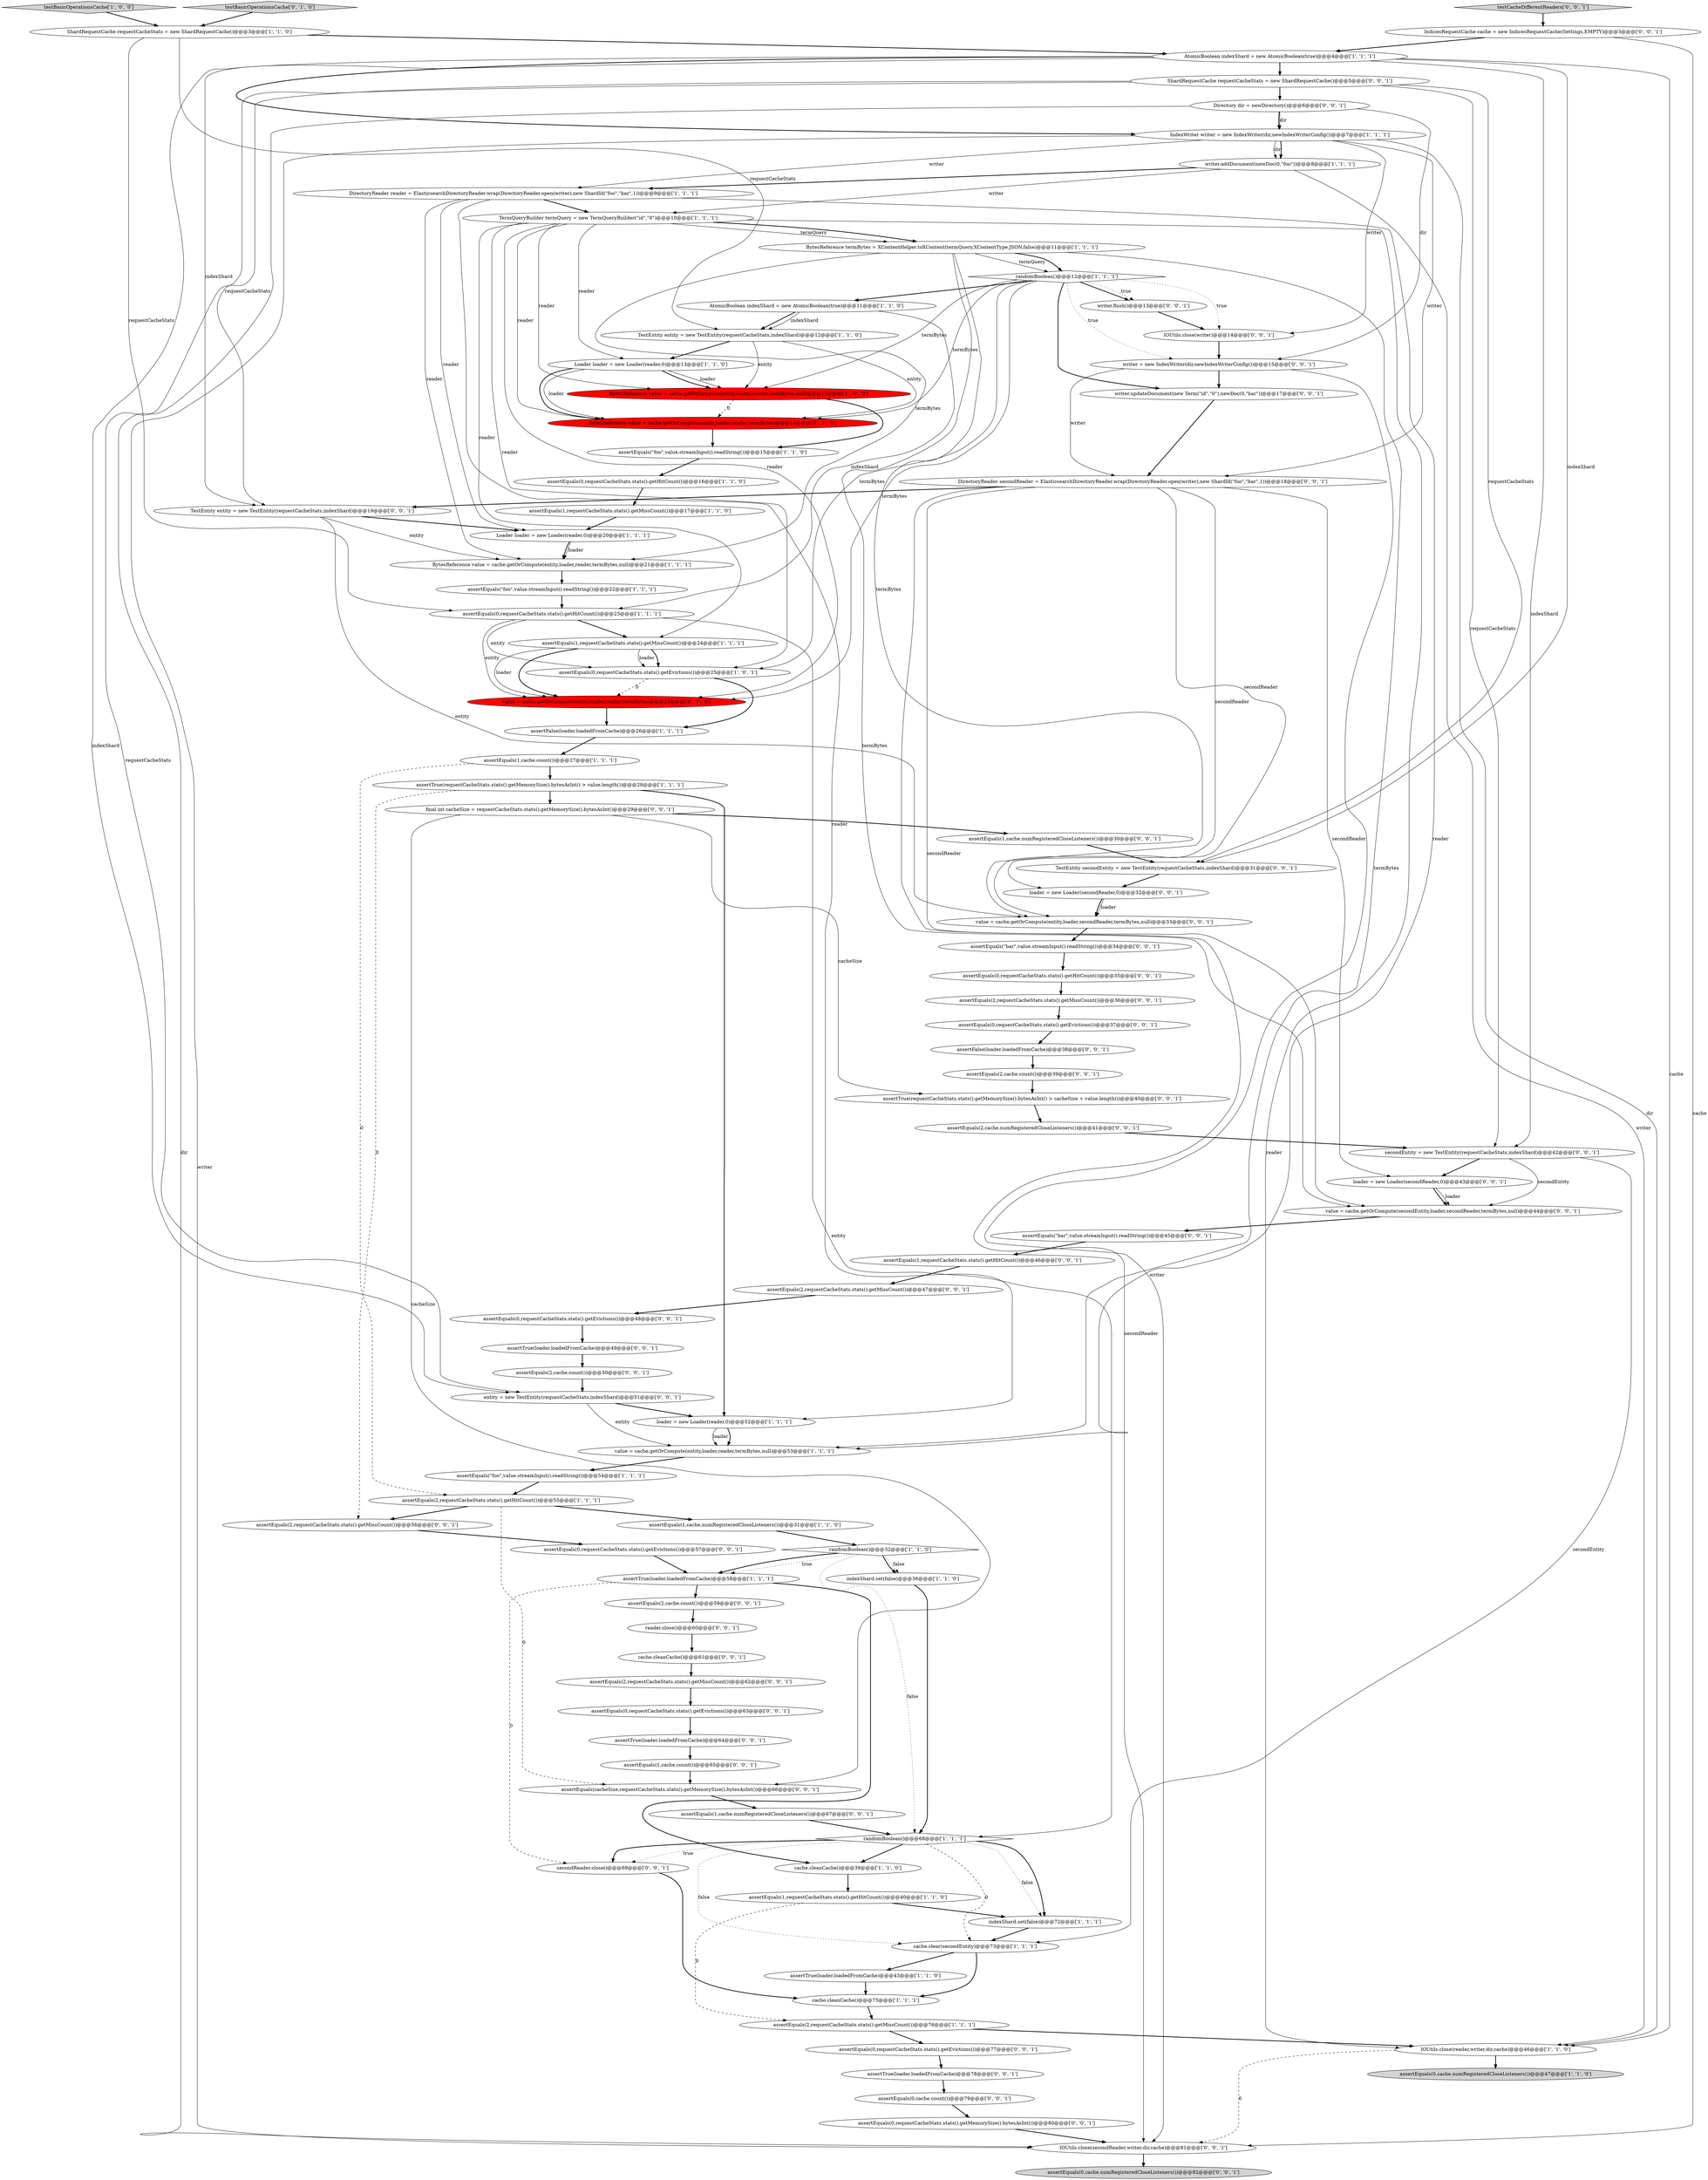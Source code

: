 digraph {
60 [style = filled, label = "reader.close()@@@60@@@['0', '0', '1']", fillcolor = white, shape = ellipse image = "AAA0AAABBB3BBB"];
53 [style = filled, label = "assertEquals(0,requestCacheStats.stats().getEvictions())@@@57@@@['0', '0', '1']", fillcolor = white, shape = ellipse image = "AAA0AAABBB3BBB"];
38 [style = filled, label = "AtomicBoolean indexShard = new AtomicBoolean(true)@@@11@@@['1', '1', '0']", fillcolor = white, shape = ellipse image = "AAA0AAABBB1BBB"];
70 [style = filled, label = "writer = new IndexWriter(dir,newIndexWriterConfig())@@@15@@@['0', '0', '1']", fillcolor = white, shape = ellipse image = "AAA0AAABBB3BBB"];
55 [style = filled, label = "assertEquals(2,requestCacheStats.stats().getMissCount())@@@62@@@['0', '0', '1']", fillcolor = white, shape = ellipse image = "AAA0AAABBB3BBB"];
88 [style = filled, label = "entity = new TestEntity(requestCacheStats,indexShard)@@@51@@@['0', '0', '1']", fillcolor = white, shape = ellipse image = "AAA0AAABBB3BBB"];
9 [style = filled, label = "assertEquals(1,requestCacheStats.stats().getMissCount())@@@24@@@['1', '1', '1']", fillcolor = white, shape = ellipse image = "AAA0AAABBB1BBB"];
20 [style = filled, label = "writer.addDocument(newDoc(0,\"foo\"))@@@8@@@['1', '1', '1']", fillcolor = white, shape = ellipse image = "AAA0AAABBB1BBB"];
46 [style = filled, label = "TestEntity entity = new TestEntity(requestCacheStats,indexShard)@@@19@@@['0', '0', '1']", fillcolor = white, shape = ellipse image = "AAA0AAABBB3BBB"];
7 [style = filled, label = "loader = new Loader(reader,0)@@@52@@@['1', '1', '1']", fillcolor = white, shape = ellipse image = "AAA0AAABBB1BBB"];
29 [style = filled, label = "value = cache.getOrCompute(entity,loader,reader,termBytes,null)@@@53@@@['1', '1', '1']", fillcolor = white, shape = ellipse image = "AAA0AAABBB1BBB"];
54 [style = filled, label = "assertEquals(0,requestCacheStats.stats().getMemorySize().bytesAsInt())@@@80@@@['0', '0', '1']", fillcolor = white, shape = ellipse image = "AAA0AAABBB3BBB"];
90 [style = filled, label = "assertEquals(1,cache.count())@@@65@@@['0', '0', '1']", fillcolor = white, shape = ellipse image = "AAA0AAABBB3BBB"];
31 [style = filled, label = "assertTrue(loader.loadedFromCache)@@@43@@@['1', '1', '0']", fillcolor = white, shape = ellipse image = "AAA0AAABBB1BBB"];
36 [style = filled, label = "assertEquals(\"foo\",value.streamInput().readString())@@@54@@@['1', '1', '1']", fillcolor = white, shape = ellipse image = "AAA0AAABBB1BBB"];
64 [style = filled, label = "assertTrue(loader.loadedFromCache)@@@49@@@['0', '0', '1']", fillcolor = white, shape = ellipse image = "AAA0AAABBB3BBB"];
73 [style = filled, label = "assertTrue(loader.loadedFromCache)@@@64@@@['0', '0', '1']", fillcolor = white, shape = ellipse image = "AAA0AAABBB3BBB"];
96 [style = filled, label = "Directory dir = newDirectory()@@@6@@@['0', '0', '1']", fillcolor = white, shape = ellipse image = "AAA0AAABBB3BBB"];
92 [style = filled, label = "assertEquals(0,requestCacheStats.stats().getEvictions())@@@37@@@['0', '0', '1']", fillcolor = white, shape = ellipse image = "AAA0AAABBB3BBB"];
89 [style = filled, label = "assertFalse(loader.loadedFromCache)@@@38@@@['0', '0', '1']", fillcolor = white, shape = ellipse image = "AAA0AAABBB3BBB"];
82 [style = filled, label = "assertTrue(requestCacheStats.stats().getMemorySize().bytesAsInt() > cacheSize + value.length())@@@40@@@['0', '0', '1']", fillcolor = white, shape = ellipse image = "AAA0AAABBB3BBB"];
40 [style = filled, label = "randomBoolean()@@@32@@@['1', '1', '0']", fillcolor = white, shape = diamond image = "AAA0AAABBB1BBB"];
84 [style = filled, label = "assertEquals(0,requestCacheStats.stats().getEvictions())@@@48@@@['0', '0', '1']", fillcolor = white, shape = ellipse image = "AAA0AAABBB3BBB"];
19 [style = filled, label = "ShardRequestCache requestCacheStats = new ShardRequestCache()@@@3@@@['1', '1', '0']", fillcolor = white, shape = ellipse image = "AAA0AAABBB1BBB"];
80 [style = filled, label = "DirectoryReader secondReader = ElasticsearchDirectoryReader.wrap(DirectoryReader.open(writer),new ShardId(\"foo\",\"bar\",1))@@@18@@@['0', '0', '1']", fillcolor = white, shape = ellipse image = "AAA0AAABBB3BBB"];
81 [style = filled, label = "assertEquals(2,requestCacheStats.stats().getMissCount())@@@36@@@['0', '0', '1']", fillcolor = white, shape = ellipse image = "AAA0AAABBB3BBB"];
94 [style = filled, label = "writer.updateDocument(new Term(\"id\",\"0\"),newDoc(0,\"bar\"))@@@17@@@['0', '0', '1']", fillcolor = white, shape = ellipse image = "AAA0AAABBB3BBB"];
95 [style = filled, label = "testCacheDifferentReaders['0', '0', '1']", fillcolor = lightgray, shape = diamond image = "AAA0AAABBB3BBB"];
2 [style = filled, label = "assertEquals(0,requestCacheStats.stats().getEvictions())@@@25@@@['1', '0', '1']", fillcolor = white, shape = ellipse image = "AAA0AAABBB1BBB"];
49 [style = filled, label = "value = cache.getOrCompute(secondEntity,loader,secondReader,termBytes,null)@@@44@@@['0', '0', '1']", fillcolor = white, shape = ellipse image = "AAA0AAABBB3BBB"];
75 [style = filled, label = "assertEquals(0,cache.count())@@@79@@@['0', '0', '1']", fillcolor = white, shape = ellipse image = "AAA0AAABBB3BBB"];
39 [style = filled, label = "Loader loader = new Loader(reader,0)@@@20@@@['1', '1', '1']", fillcolor = white, shape = ellipse image = "AAA0AAABBB1BBB"];
18 [style = filled, label = "randomBoolean()@@@68@@@['1', '1', '1']", fillcolor = white, shape = diamond image = "AAA0AAABBB1BBB"];
26 [style = filled, label = "assertEquals(\"foo\",value.streamInput().readString())@@@15@@@['1', '1', '0']", fillcolor = white, shape = ellipse image = "AAA0AAABBB1BBB"];
72 [style = filled, label = "TestEntity secondEntity = new TestEntity(requestCacheStats,indexShard)@@@31@@@['0', '0', '1']", fillcolor = white, shape = ellipse image = "AAA0AAABBB3BBB"];
48 [style = filled, label = "assertEquals(1,cache.numRegisteredCloseListeners())@@@30@@@['0', '0', '1']", fillcolor = white, shape = ellipse image = "AAA0AAABBB3BBB"];
14 [style = filled, label = "assertEquals(0,requestCacheStats.stats().getHitCount())@@@16@@@['1', '1', '0']", fillcolor = white, shape = ellipse image = "AAA0AAABBB1BBB"];
63 [style = filled, label = "assertEquals(1,cache.numRegisteredCloseListeners())@@@67@@@['0', '0', '1']", fillcolor = white, shape = ellipse image = "AAA0AAABBB3BBB"];
61 [style = filled, label = "cache.cleanCache()@@@61@@@['0', '0', '1']", fillcolor = white, shape = ellipse image = "AAA0AAABBB3BBB"];
76 [style = filled, label = "value = cache.getOrCompute(entity,loader,secondReader,termBytes,null)@@@33@@@['0', '0', '1']", fillcolor = white, shape = ellipse image = "AAA0AAABBB3BBB"];
32 [style = filled, label = "BytesReference termBytes = XContentHelper.toXContent(termQuery,XContentType.JSON,false)@@@11@@@['1', '1', '1']", fillcolor = white, shape = ellipse image = "AAA0AAABBB1BBB"];
21 [style = filled, label = "assertEquals(1,requestCacheStats.stats().getHitCount())@@@40@@@['1', '1', '0']", fillcolor = white, shape = ellipse image = "AAA0AAABBB1BBB"];
45 [style = filled, label = "testBasicOperationsCache['0', '1', '0']", fillcolor = lightgray, shape = diamond image = "AAA0AAABBB2BBB"];
34 [style = filled, label = "assertEquals(1,cache.count())@@@27@@@['1', '1', '1']", fillcolor = white, shape = ellipse image = "AAA0AAABBB1BBB"];
69 [style = filled, label = "ShardRequestCache requestCacheStats = new ShardRequestCache()@@@5@@@['0', '0', '1']", fillcolor = white, shape = ellipse image = "AAA0AAABBB3BBB"];
30 [style = filled, label = "assertEquals(2,requestCacheStats.stats().getMissCount())@@@76@@@['1', '1', '1']", fillcolor = white, shape = ellipse image = "AAA0AAABBB1BBB"];
56 [style = filled, label = "assertTrue(loader.loadedFromCache)@@@78@@@['0', '0', '1']", fillcolor = white, shape = ellipse image = "AAA0AAABBB3BBB"];
68 [style = filled, label = "assertEquals(0,requestCacheStats.stats().getEvictions())@@@77@@@['0', '0', '1']", fillcolor = white, shape = ellipse image = "AAA0AAABBB3BBB"];
74 [style = filled, label = "IOUtils.close(secondReader,writer,dir,cache)@@@81@@@['0', '0', '1']", fillcolor = white, shape = ellipse image = "AAA0AAABBB3BBB"];
41 [style = filled, label = "DirectoryReader reader = ElasticsearchDirectoryReader.wrap(DirectoryReader.open(writer),new ShardId(\"foo\",\"bar\",1))@@@9@@@['1', '1', '1']", fillcolor = white, shape = ellipse image = "AAA0AAABBB1BBB"];
11 [style = filled, label = "BytesReference value = cache.getOrCompute(entity,loader,reader,termBytes,null)@@@14@@@['1', '0', '0']", fillcolor = red, shape = ellipse image = "AAA1AAABBB1BBB"];
79 [style = filled, label = "assertEquals(2,cache.count())@@@50@@@['0', '0', '1']", fillcolor = white, shape = ellipse image = "AAA0AAABBB3BBB"];
85 [style = filled, label = "assertEquals(2,cache.count())@@@59@@@['0', '0', '1']", fillcolor = white, shape = ellipse image = "AAA0AAABBB3BBB"];
65 [style = filled, label = "assertEquals(cacheSize,requestCacheStats.stats().getMemorySize().bytesAsInt())@@@66@@@['0', '0', '1']", fillcolor = white, shape = ellipse image = "AAA0AAABBB3BBB"];
24 [style = filled, label = "assertEquals(1,requestCacheStats.stats().getMissCount())@@@17@@@['1', '1', '0']", fillcolor = white, shape = ellipse image = "AAA0AAABBB1BBB"];
4 [style = filled, label = "indexShard.set(false)@@@36@@@['1', '1', '0']", fillcolor = white, shape = ellipse image = "AAA0AAABBB1BBB"];
25 [style = filled, label = "cache.clear(secondEntity)@@@73@@@['1', '1', '1']", fillcolor = white, shape = ellipse image = "AAA0AAABBB1BBB"];
13 [style = filled, label = "assertEquals(0,requestCacheStats.stats().getHitCount())@@@23@@@['1', '1', '1']", fillcolor = white, shape = ellipse image = "AAA0AAABBB1BBB"];
87 [style = filled, label = "assertEquals(\"bar\",value.streamInput().readString())@@@45@@@['0', '0', '1']", fillcolor = white, shape = ellipse image = "AAA0AAABBB3BBB"];
37 [style = filled, label = "TestEntity entity = new TestEntity(requestCacheStats,indexShard)@@@12@@@['1', '1', '0']", fillcolor = white, shape = ellipse image = "AAA0AAABBB1BBB"];
93 [style = filled, label = "assertEquals(2,cache.count())@@@39@@@['0', '0', '1']", fillcolor = white, shape = ellipse image = "AAA0AAABBB3BBB"];
28 [style = filled, label = "IOUtils.close(reader,writer,dir,cache)@@@46@@@['1', '1', '0']", fillcolor = white, shape = ellipse image = "AAA0AAABBB1BBB"];
17 [style = filled, label = "assertTrue(loader.loadedFromCache)@@@58@@@['1', '1', '1']", fillcolor = white, shape = ellipse image = "AAA0AAABBB1BBB"];
71 [style = filled, label = "assertEquals(2,requestCacheStats.stats().getMissCount())@@@47@@@['0', '0', '1']", fillcolor = white, shape = ellipse image = "AAA0AAABBB3BBB"];
50 [style = filled, label = "secondReader.close()@@@69@@@['0', '0', '1']", fillcolor = white, shape = ellipse image = "AAA0AAABBB3BBB"];
66 [style = filled, label = "loader = new Loader(secondReader,0)@@@32@@@['0', '0', '1']", fillcolor = white, shape = ellipse image = "AAA0AAABBB3BBB"];
22 [style = filled, label = "cache.cleanCache()@@@75@@@['1', '1', '1']", fillcolor = white, shape = ellipse image = "AAA0AAABBB1BBB"];
86 [style = filled, label = "IndicesRequestCache cache = new IndicesRequestCache(Settings.EMPTY)@@@3@@@['0', '0', '1']", fillcolor = white, shape = ellipse image = "AAA0AAABBB3BBB"];
77 [style = filled, label = "assertEquals(\"bar\",value.streamInput().readString())@@@34@@@['0', '0', '1']", fillcolor = white, shape = ellipse image = "AAA0AAABBB3BBB"];
6 [style = filled, label = "IndexWriter writer = new IndexWriter(dir,newIndexWriterConfig())@@@7@@@['1', '1', '1']", fillcolor = white, shape = ellipse image = "AAA0AAABBB1BBB"];
12 [style = filled, label = "assertEquals(0,cache.numRegisteredCloseListeners())@@@47@@@['1', '1', '0']", fillcolor = lightgray, shape = ellipse image = "AAA0AAABBB1BBB"];
58 [style = filled, label = "IOUtils.close(writer)@@@14@@@['0', '0', '1']", fillcolor = white, shape = ellipse image = "AAA0AAABBB3BBB"];
27 [style = filled, label = "assertEquals(2,requestCacheStats.stats().getHitCount())@@@55@@@['1', '1', '1']", fillcolor = white, shape = ellipse image = "AAA0AAABBB1BBB"];
67 [style = filled, label = "assertEquals(1,requestCacheStats.stats().getHitCount())@@@46@@@['0', '0', '1']", fillcolor = white, shape = ellipse image = "AAA0AAABBB3BBB"];
33 [style = filled, label = "BytesReference value = cache.getOrCompute(entity,loader,reader,termBytes,null)@@@21@@@['1', '1', '1']", fillcolor = white, shape = ellipse image = "AAA0AAABBB1BBB"];
47 [style = filled, label = "writer.flush()@@@13@@@['0', '0', '1']", fillcolor = white, shape = ellipse image = "AAA0AAABBB3BBB"];
42 [style = filled, label = "cache.cleanCache()@@@39@@@['1', '1', '0']", fillcolor = white, shape = ellipse image = "AAA0AAABBB1BBB"];
16 [style = filled, label = "AtomicBoolean indexShard = new AtomicBoolean(true)@@@4@@@['1', '1', '1']", fillcolor = white, shape = ellipse image = "AAA0AAABBB1BBB"];
5 [style = filled, label = "testBasicOperationsCache['1', '0', '0']", fillcolor = lightgray, shape = diamond image = "AAA0AAABBB1BBB"];
8 [style = filled, label = "assertEquals(1,cache.numRegisteredCloseListeners())@@@31@@@['1', '1', '0']", fillcolor = white, shape = ellipse image = "AAA0AAABBB1BBB"];
51 [style = filled, label = "final int cacheSize = requestCacheStats.stats().getMemorySize().bytesAsInt()@@@29@@@['0', '0', '1']", fillcolor = white, shape = ellipse image = "AAA0AAABBB3BBB"];
59 [style = filled, label = "assertEquals(2,cache.numRegisteredCloseListeners())@@@41@@@['0', '0', '1']", fillcolor = white, shape = ellipse image = "AAA0AAABBB3BBB"];
78 [style = filled, label = "secondEntity = new TestEntity(requestCacheStats,indexShard)@@@42@@@['0', '0', '1']", fillcolor = white, shape = ellipse image = "AAA0AAABBB3BBB"];
3 [style = filled, label = "indexShard.set(false)@@@72@@@['1', '1', '1']", fillcolor = white, shape = ellipse image = "AAA0AAABBB1BBB"];
52 [style = filled, label = "assertEquals(0,requestCacheStats.stats().getHitCount())@@@35@@@['0', '0', '1']", fillcolor = white, shape = ellipse image = "AAA0AAABBB3BBB"];
43 [style = filled, label = "BytesReference value = cache.getOrCompute(entity,loader,reader,termBytes)@@@14@@@['0', '1', '0']", fillcolor = red, shape = ellipse image = "AAA1AAABBB2BBB"];
44 [style = filled, label = "value = cache.getOrCompute(entity,loader,reader,termBytes)@@@23@@@['0', '1', '0']", fillcolor = red, shape = ellipse image = "AAA1AAABBB2BBB"];
23 [style = filled, label = "TermQueryBuilder termQuery = new TermQueryBuilder(\"id\",\"0\")@@@10@@@['1', '1', '1']", fillcolor = white, shape = ellipse image = "AAA0AAABBB1BBB"];
35 [style = filled, label = "assertTrue(requestCacheStats.stats().getMemorySize().bytesAsInt() > value.length())@@@28@@@['1', '1', '1']", fillcolor = white, shape = ellipse image = "AAA0AAABBB1BBB"];
83 [style = filled, label = "assertEquals(2,requestCacheStats.stats().getMissCount())@@@56@@@['0', '0', '1']", fillcolor = white, shape = ellipse image = "AAA0AAABBB3BBB"];
1 [style = filled, label = "Loader loader = new Loader(reader,0)@@@13@@@['1', '1', '0']", fillcolor = white, shape = ellipse image = "AAA0AAABBB1BBB"];
91 [style = filled, label = "loader = new Loader(secondReader,0)@@@43@@@['0', '0', '1']", fillcolor = white, shape = ellipse image = "AAA0AAABBB3BBB"];
10 [style = filled, label = "assertFalse(loader.loadedFromCache)@@@26@@@['1', '1', '1']", fillcolor = white, shape = ellipse image = "AAA0AAABBB1BBB"];
15 [style = filled, label = "randomBoolean()@@@12@@@['1', '1', '1']", fillcolor = white, shape = diamond image = "AAA0AAABBB1BBB"];
0 [style = filled, label = "assertEquals(\"foo\",value.streamInput().readString())@@@22@@@['1', '1', '1']", fillcolor = white, shape = ellipse image = "AAA0AAABBB1BBB"];
57 [style = filled, label = "assertEquals(0,cache.numRegisteredCloseListeners())@@@82@@@['0', '0', '1']", fillcolor = lightgray, shape = ellipse image = "AAA0AAABBB3BBB"];
62 [style = filled, label = "assertEquals(0,requestCacheStats.stats().getEvictions())@@@63@@@['0', '0', '1']", fillcolor = white, shape = ellipse image = "AAA0AAABBB3BBB"];
40->4 [style = bold, label=""];
14->24 [style = bold, label=""];
18->3 [style = bold, label=""];
23->44 [style = solid, label="reader"];
16->28 [style = solid, label="cache"];
16->88 [style = solid, label="indexShard"];
0->13 [style = bold, label=""];
50->22 [style = bold, label=""];
25->22 [style = bold, label=""];
1->11 [style = solid, label="loader"];
19->37 [style = solid, label="requestCacheStats"];
80->76 [style = solid, label="secondReader"];
80->66 [style = solid, label="secondReader"];
17->50 [style = dashed, label="0"];
37->11 [style = solid, label="entity"];
41->39 [style = solid, label="reader"];
55->62 [style = bold, label=""];
70->94 [style = bold, label=""];
23->1 [style = solid, label="reader"];
96->70 [style = solid, label="dir"];
16->46 [style = solid, label="indexShard"];
24->39 [style = bold, label=""];
23->11 [style = solid, label="reader"];
69->96 [style = bold, label=""];
43->26 [style = bold, label=""];
67->71 [style = bold, label=""];
41->29 [style = solid, label="reader"];
62->73 [style = bold, label=""];
15->11 [style = solid, label="termBytes"];
8->40 [style = bold, label=""];
89->93 [style = bold, label=""];
16->69 [style = bold, label=""];
22->30 [style = bold, label=""];
41->33 [style = solid, label="reader"];
59->78 [style = bold, label=""];
41->7 [style = solid, label="reader"];
25->31 [style = bold, label=""];
27->83 [style = bold, label=""];
21->30 [style = dashed, label="0"];
33->0 [style = bold, label=""];
81->92 [style = bold, label=""];
9->44 [style = solid, label="loader"];
80->91 [style = solid, label="secondReader"];
64->79 [style = bold, label=""];
46->76 [style = solid, label="entity"];
51->48 [style = bold, label=""];
30->28 [style = bold, label=""];
40->18 [style = dotted, label="false"];
78->25 [style = solid, label="secondEntity"];
69->88 [style = solid, label="requestCacheStats"];
48->72 [style = bold, label=""];
80->74 [style = solid, label="secondReader"];
11->43 [style = dashed, label="0"];
42->21 [style = bold, label=""];
79->88 [style = bold, label=""];
35->7 [style = bold, label=""];
23->43 [style = solid, label="reader"];
15->58 [style = dotted, label="true"];
18->25 [style = dashed, label="0"];
21->3 [style = bold, label=""];
7->29 [style = bold, label=""];
18->3 [style = dotted, label="false"];
29->36 [style = bold, label=""];
73->90 [style = bold, label=""];
40->4 [style = dotted, label="false"];
15->38 [style = bold, label=""];
32->76 [style = solid, label="termBytes"];
96->6 [style = solid, label="dir"];
82->59 [style = bold, label=""];
63->18 [style = bold, label=""];
9->2 [style = bold, label=""];
16->72 [style = solid, label="indexShard"];
91->49 [style = solid, label="loader"];
16->6 [style = bold, label=""];
37->1 [style = bold, label=""];
1->43 [style = solid, label="loader"];
6->41 [style = solid, label="writer"];
26->14 [style = bold, label=""];
70->80 [style = solid, label="writer"];
17->85 [style = bold, label=""];
46->33 [style = solid, label="entity"];
4->18 [style = bold, label=""];
9->2 [style = solid, label="loader"];
58->70 [style = bold, label=""];
46->39 [style = bold, label=""];
78->49 [style = solid, label="secondEntity"];
17->42 [style = bold, label=""];
84->64 [style = bold, label=""];
30->68 [style = bold, label=""];
6->20 [style = solid, label="dir"];
23->28 [style = solid, label="reader"];
80->49 [style = solid, label="secondReader"];
96->74 [style = solid, label="dir"];
47->58 [style = bold, label=""];
1->11 [style = bold, label=""];
18->50 [style = bold, label=""];
23->32 [style = solid, label="termQuery"];
13->18 [style = solid, label="entity"];
85->60 [style = bold, label=""];
61->55 [style = bold, label=""];
88->7 [style = bold, label=""];
20->41 [style = bold, label=""];
91->49 [style = bold, label=""];
10->34 [style = bold, label=""];
54->74 [style = bold, label=""];
38->37 [style = bold, label=""];
69->72 [style = solid, label="requestCacheStats"];
9->44 [style = bold, label=""];
52->81 [style = bold, label=""];
71->84 [style = bold, label=""];
40->17 [style = bold, label=""];
13->44 [style = solid, label="entity"];
27->65 [style = dashed, label="0"];
56->75 [style = bold, label=""];
86->74 [style = solid, label="cache"];
34->35 [style = bold, label=""];
15->70 [style = dotted, label="true"];
15->47 [style = bold, label=""];
27->8 [style = bold, label=""];
35->51 [style = bold, label=""];
11->26 [style = bold, label=""];
51->82 [style = solid, label="cacheSize"];
40->17 [style = dotted, label="true"];
6->74 [style = solid, label="writer"];
15->94 [style = bold, label=""];
6->28 [style = solid, label="dir"];
18->25 [style = dotted, label="false"];
15->47 [style = dotted, label="true"];
92->89 [style = bold, label=""];
37->43 [style = solid, label="entity"];
38->13 [style = solid, label="indexShard"];
78->91 [style = bold, label=""];
32->33 [style = solid, label="termBytes"];
66->76 [style = solid, label="loader"];
23->32 [style = bold, label=""];
86->16 [style = bold, label=""];
18->50 [style = dotted, label="true"];
28->12 [style = bold, label=""];
19->13 [style = solid, label="requestCacheStats"];
2->10 [style = bold, label=""];
66->76 [style = bold, label=""];
39->33 [style = bold, label=""];
90->65 [style = bold, label=""];
19->16 [style = bold, label=""];
51->65 [style = solid, label="cacheSize"];
6->20 [style = bold, label=""];
5->19 [style = bold, label=""];
32->49 [style = solid, label="termBytes"];
60->61 [style = bold, label=""];
83->53 [style = bold, label=""];
7->29 [style = solid, label="loader"];
87->67 [style = bold, label=""];
49->87 [style = bold, label=""];
6->58 [style = solid, label="writer"];
13->9 [style = bold, label=""];
32->15 [style = solid, label="termQuery"];
39->33 [style = solid, label="loader"];
28->74 [style = dashed, label="0"];
69->46 [style = solid, label="requestCacheStats"];
65->63 [style = bold, label=""];
75->54 [style = bold, label=""];
32->29 [style = solid, label="termBytes"];
93->82 [style = bold, label=""];
94->80 [style = bold, label=""];
70->74 [style = solid, label="writer"];
13->2 [style = solid, label="entity"];
15->44 [style = solid, label="termBytes"];
31->22 [style = bold, label=""];
95->86 [style = bold, label=""];
88->29 [style = solid, label="entity"];
3->25 [style = bold, label=""];
16->78 [style = solid, label="indexShard"];
1->43 [style = bold, label=""];
76->77 [style = bold, label=""];
74->57 [style = bold, label=""];
44->10 [style = bold, label=""];
20->28 [style = solid, label="writer"];
23->2 [style = solid, label="reader"];
23->9 [style = solid, label="reader"];
68->56 [style = bold, label=""];
20->23 [style = solid, label="writer"];
38->37 [style = solid, label="indexShard"];
15->2 [style = solid, label="termBytes"];
80->46 [style = bold, label=""];
34->27 [style = dashed, label="0"];
69->78 [style = solid, label="requestCacheStats"];
36->27 [style = bold, label=""];
35->83 [style = dashed, label="0"];
45->19 [style = bold, label=""];
96->6 [style = bold, label=""];
77->52 [style = bold, label=""];
53->17 [style = bold, label=""];
32->15 [style = bold, label=""];
72->66 [style = bold, label=""];
15->43 [style = solid, label="termBytes"];
41->23 [style = bold, label=""];
6->80 [style = solid, label="writer"];
2->44 [style = dashed, label="0"];
18->42 [style = bold, label=""];
}
